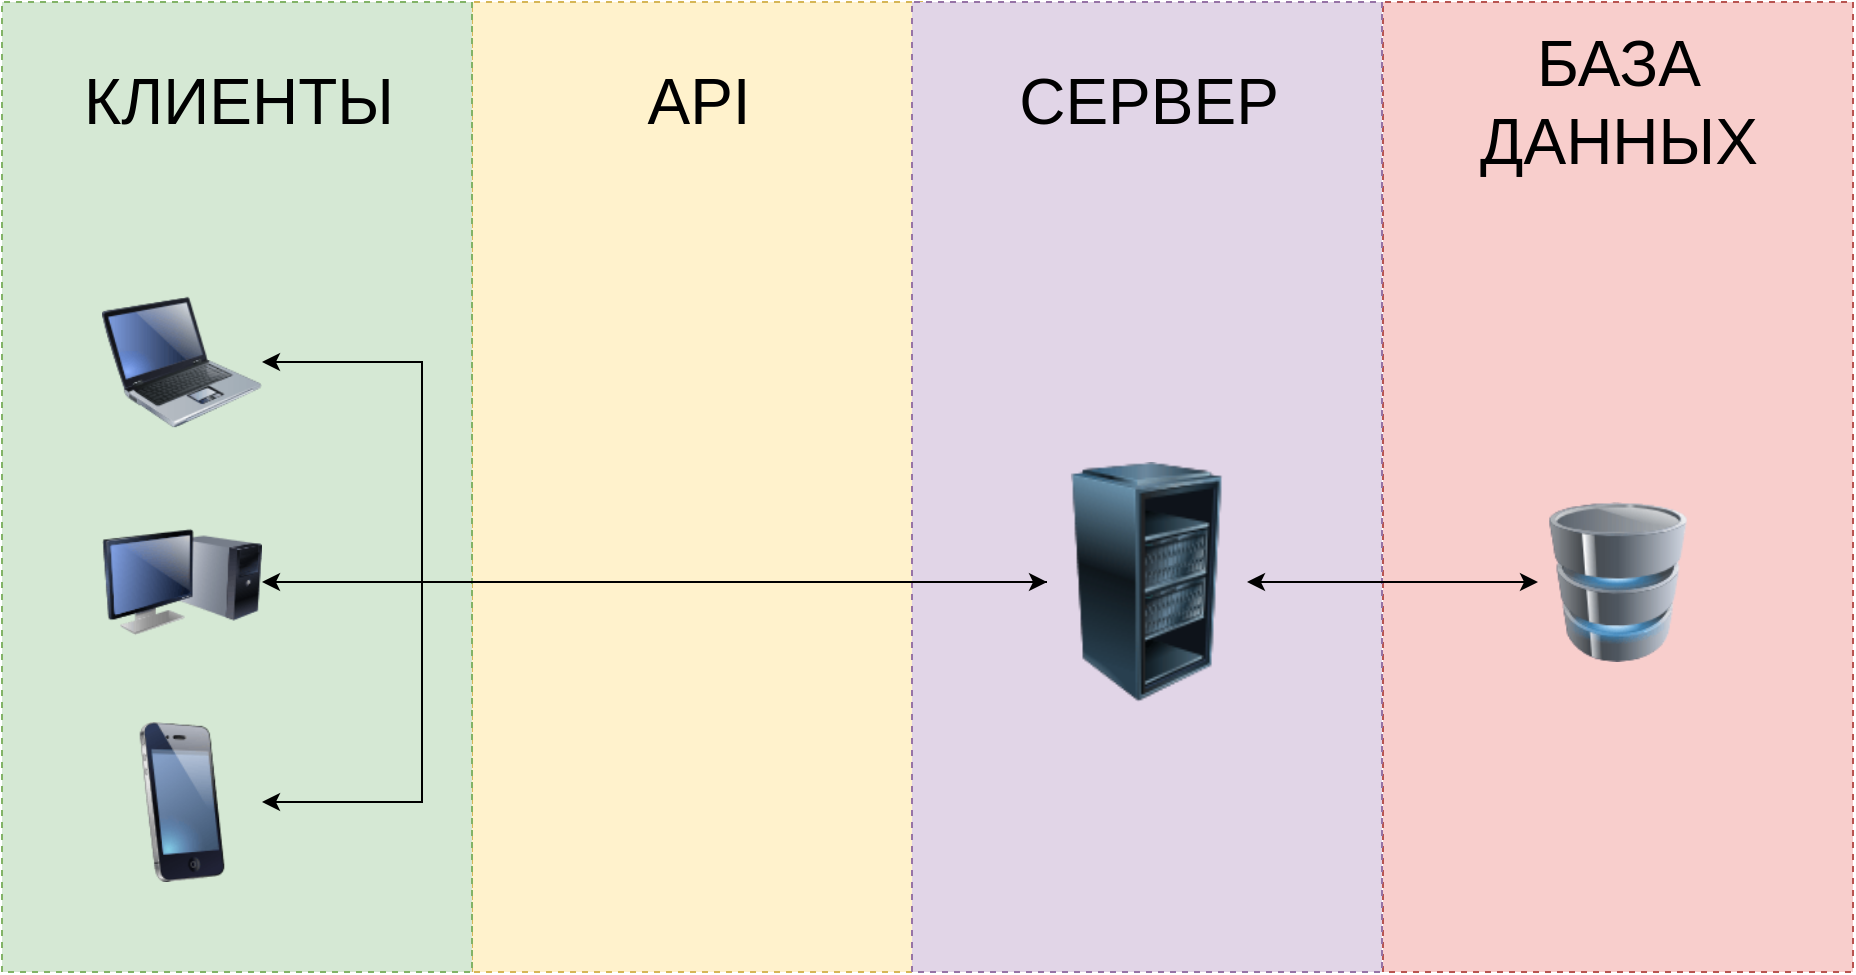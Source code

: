 <mxfile version="17.1.2" type="github" pages="5">
  <diagram id="rRBAAMQKNHw9aOZdCGOo" name="2.1">
    <mxGraphModel dx="946" dy="557" grid="1" gridSize="10" guides="1" tooltips="1" connect="1" arrows="1" fold="1" page="1" pageScale="1" pageWidth="827" pageHeight="1169" math="0" shadow="0">
      <root>
        <mxCell id="0" />
        <mxCell id="1" parent="0" />
        <mxCell id="07cZEC9D31jYXvyWtX_6-1" value="" style="verticalLabelPosition=bottom;verticalAlign=top;html=1;shape=mxgraph.basic.rect;fillColor2=none;strokeWidth=1;size=20;indent=5;rotation=-90;dashed=1;fillColor=#fff2cc;strokeColor=#d6b656;" parent="1" vertex="1">
          <mxGeometry x="215" y="230" width="485" height="225" as="geometry" />
        </mxCell>
        <mxCell id="0MThmSpImU8zYmVHz2Wk-13" value="" style="verticalLabelPosition=bottom;verticalAlign=top;html=1;shape=mxgraph.basic.rect;fillColor2=none;strokeWidth=1;size=20;indent=5;rotation=-90;dashed=1;fillColor=#f8cecc;strokeColor=#b85450;" parent="1" vertex="1">
          <mxGeometry x="675.5" y="225" width="485" height="235" as="geometry" />
        </mxCell>
        <mxCell id="0MThmSpImU8zYmVHz2Wk-12" value="" style="verticalLabelPosition=bottom;verticalAlign=top;html=1;shape=mxgraph.basic.rect;fillColor2=none;strokeWidth=1;size=20;indent=5;rotation=-90;dashed=1;fillColor=#e1d5e7;strokeColor=#9673a6;" parent="1" vertex="1">
          <mxGeometry x="440" y="225" width="485" height="235" as="geometry" />
        </mxCell>
        <mxCell id="0MThmSpImU8zYmVHz2Wk-11" value="" style="verticalLabelPosition=bottom;verticalAlign=top;html=1;shape=mxgraph.basic.rect;fillColor2=none;strokeWidth=1;size=20;indent=5;rotation=-90;dashed=1;fillColor=#d5e8d4;strokeColor=#82b366;" parent="1" vertex="1">
          <mxGeometry x="-15" y="225" width="485" height="235" as="geometry" />
        </mxCell>
        <mxCell id="0MThmSpImU8zYmVHz2Wk-1" value="" style="image;html=1;image=img/lib/clip_art/computers/Database_128x128.png" parent="1" vertex="1">
          <mxGeometry x="878" y="350" width="80" height="80" as="geometry" />
        </mxCell>
        <mxCell id="0MThmSpImU8zYmVHz2Wk-7" style="edgeStyle=orthogonalEdgeStyle;rounded=0;orthogonalLoop=1;jettySize=auto;html=1;exitX=0;exitY=0.5;exitDx=0;exitDy=0;entryX=1;entryY=0.5;entryDx=0;entryDy=0;" parent="1" source="0MThmSpImU8zYmVHz2Wk-2" target="0MThmSpImU8zYmVHz2Wk-3" edge="1">
          <mxGeometry relative="1" as="geometry">
            <Array as="points">
              <mxPoint x="320" y="390" />
              <mxPoint x="320" y="280" />
            </Array>
          </mxGeometry>
        </mxCell>
        <mxCell id="0MThmSpImU8zYmVHz2Wk-8" style="edgeStyle=orthogonalEdgeStyle;rounded=0;orthogonalLoop=1;jettySize=auto;html=1;exitX=0;exitY=0.5;exitDx=0;exitDy=0;entryX=1;entryY=0.5;entryDx=0;entryDy=0;" parent="1" source="0MThmSpImU8zYmVHz2Wk-2" target="0MThmSpImU8zYmVHz2Wk-5" edge="1">
          <mxGeometry relative="1" as="geometry" />
        </mxCell>
        <mxCell id="0MThmSpImU8zYmVHz2Wk-9" style="edgeStyle=orthogonalEdgeStyle;rounded=0;orthogonalLoop=1;jettySize=auto;html=1;exitX=0;exitY=0.5;exitDx=0;exitDy=0;entryX=1;entryY=0.5;entryDx=0;entryDy=0;startArrow=classic;startFill=1;" parent="1" source="0MThmSpImU8zYmVHz2Wk-2" target="0MThmSpImU8zYmVHz2Wk-6" edge="1">
          <mxGeometry relative="1" as="geometry">
            <Array as="points">
              <mxPoint x="320" y="390" />
              <mxPoint x="320" y="500" />
            </Array>
          </mxGeometry>
        </mxCell>
        <mxCell id="0MThmSpImU8zYmVHz2Wk-10" style="edgeStyle=orthogonalEdgeStyle;rounded=0;orthogonalLoop=1;jettySize=auto;html=1;exitX=1;exitY=0.5;exitDx=0;exitDy=0;entryX=0;entryY=0.5;entryDx=0;entryDy=0;startArrow=classic;startFill=1;" parent="1" source="0MThmSpImU8zYmVHz2Wk-2" target="0MThmSpImU8zYmVHz2Wk-1" edge="1">
          <mxGeometry relative="1" as="geometry" />
        </mxCell>
        <mxCell id="0MThmSpImU8zYmVHz2Wk-2" value="" style="image;html=1;image=img/lib/clip_art/computers/Server_Rack_Partial_128x128.png" parent="1" vertex="1">
          <mxGeometry x="632.5" y="330" width="100" height="120" as="geometry" />
        </mxCell>
        <mxCell id="0MThmSpImU8zYmVHz2Wk-3" value="" style="image;html=1;image=img/lib/clip_art/computers/Laptop_128x128.png" parent="1" vertex="1">
          <mxGeometry x="160" y="240" width="80" height="80" as="geometry" />
        </mxCell>
        <mxCell id="0MThmSpImU8zYmVHz2Wk-5" value="" style="image;html=1;image=img/lib/clip_art/computers/Monitor_Tower_128x128.png" parent="1" vertex="1">
          <mxGeometry x="160" y="350" width="80" height="80" as="geometry" />
        </mxCell>
        <mxCell id="0MThmSpImU8zYmVHz2Wk-6" value="" style="image;html=1;image=img/lib/clip_art/telecommunication/iPhone_128x128.png" parent="1" vertex="1">
          <mxGeometry x="160" y="460" width="80" height="80" as="geometry" />
        </mxCell>
        <mxCell id="0MThmSpImU8zYmVHz2Wk-14" value="КЛИЕНТЫ" style="text;html=1;align=center;verticalAlign=middle;resizable=0;points=[];autosize=1;strokeColor=none;fillColor=none;fontSize=32;" parent="1" vertex="1">
          <mxGeometry x="142.5" y="130" width="170" height="40" as="geometry" />
        </mxCell>
        <mxCell id="0MThmSpImU8zYmVHz2Wk-15" value="СЕРВЕР" style="text;html=1;align=center;verticalAlign=middle;resizable=0;points=[];autosize=1;strokeColor=none;fillColor=none;fontSize=32;" parent="1" vertex="1">
          <mxGeometry x="607.5" y="130" width="150" height="40" as="geometry" />
        </mxCell>
        <mxCell id="0MThmSpImU8zYmVHz2Wk-16" value="БАЗА &lt;br&gt;ДАННЫХ" style="text;html=1;align=center;verticalAlign=middle;resizable=0;points=[];autosize=1;strokeColor=none;fillColor=none;fontSize=32;" parent="1" vertex="1">
          <mxGeometry x="838" y="110" width="160" height="80" as="geometry" />
        </mxCell>
        <mxCell id="CCs0apERn6RNRqBHWkci-1" value="API" style="text;html=1;align=center;verticalAlign=middle;resizable=0;points=[];autosize=1;strokeColor=none;fillColor=none;fontSize=32;" parent="1" vertex="1">
          <mxGeometry x="422.5" y="130" width="70" height="40" as="geometry" />
        </mxCell>
      </root>
    </mxGraphModel>
  </diagram>
  <diagram id="cEtpJcNim1aq1vf9fKEU" name="2.2">
    <mxGraphModel dx="946" dy="557" grid="1" gridSize="10" guides="1" tooltips="1" connect="1" arrows="1" fold="1" page="1" pageScale="1" pageWidth="827" pageHeight="1169" math="0" shadow="0">
      <root>
        <mxCell id="6jezploPaR5U7UMBFnvc-0" />
        <mxCell id="6jezploPaR5U7UMBFnvc-1" parent="6jezploPaR5U7UMBFnvc-0" />
        <mxCell id="6jezploPaR5U7UMBFnvc-3" value="&lt;span style=&quot;color: rgb(0, 0, 0); font-style: normal; font-weight: normal; letter-spacing: normal; text-indent: 0px; text-transform: none; word-spacing: 0px; text-decoration: none; font-size: 14pt; line-height: 28px; font-family: &amp;quot;times new roman&amp;quot;, serif;&quot;&gt;подсистема ввода данных об учреждении&lt;/span&gt;&lt;span style=&quot;color: rgb(0, 0, 0); font-size: medium; font-style: normal; font-weight: normal; letter-spacing: normal; text-indent: 0px; text-transform: none; word-spacing: 0px; text-decoration: none; display: inline; float: none;&quot;&gt;&lt;/span&gt;" style="verticalLabelPosition=bottom;verticalAlign=top;html=1;shape=mxgraph.basic.rect;fillColor2=none;strokeWidth=1;size=20;indent=5;rotation=-90;dashed=1;fillColor=#e1d5e7;strokeColor=#9673a6;" parent="6jezploPaR5U7UMBFnvc-1" vertex="1">
          <mxGeometry x="340.5" y="105" width="485" height="475" as="geometry" />
        </mxCell>
        <mxCell id="6jezploPaR5U7UMBFnvc-4" value="" style="verticalLabelPosition=bottom;verticalAlign=top;html=1;shape=mxgraph.basic.rect;fillColor2=none;strokeWidth=1;size=20;indent=5;rotation=-90;dashed=1;fillColor=#fff2cc;strokeColor=#d6b656;" parent="6jezploPaR5U7UMBFnvc-1" vertex="1">
          <mxGeometry x="-15" y="225" width="485" height="235" as="geometry" />
        </mxCell>
        <mxCell id="6jezploPaR5U7UMBFnvc-14" value="API" style="text;html=1;align=center;verticalAlign=middle;resizable=0;points=[];autosize=1;strokeColor=none;fillColor=none;fontSize=32;" parent="6jezploPaR5U7UMBFnvc-1" vertex="1">
          <mxGeometry x="192.5" y="130" width="70" height="40" as="geometry" />
        </mxCell>
        <mxCell id="6jezploPaR5U7UMBFnvc-15" value="СЕРВЕР" style="text;html=1;align=center;verticalAlign=middle;resizable=0;points=[];autosize=1;strokeColor=none;fillColor=none;fontSize=32;" parent="6jezploPaR5U7UMBFnvc-1" vertex="1">
          <mxGeometry x="508" y="130" width="150" height="40" as="geometry" />
        </mxCell>
        <mxCell id="pAwEDMeyF3UbKk22oQfr-15" style="edgeStyle=orthogonalEdgeStyle;rounded=0;orthogonalLoop=1;jettySize=auto;html=1;exitX=0;exitY=0.5;exitDx=0;exitDy=0;fontSize=16;startArrow=classic;startFill=1;endArrow=none;endFill=0;" parent="6jezploPaR5U7UMBFnvc-1" source="6jezploPaR5U7UMBFnvc-18" edge="1">
          <mxGeometry relative="1" as="geometry">
            <mxPoint x="80" y="515" as="targetPoint" />
          </mxGeometry>
        </mxCell>
        <mxCell id="6jezploPaR5U7UMBFnvc-18" value="Подсистема регистрации, авторизации и аутентификации" style="rounded=0;whiteSpace=wrap;html=1;fontSize=16;strokeWidth=4;fillColor=#F1E5F7;strokeColor=#B5739D;" parent="6jezploPaR5U7UMBFnvc-1" vertex="1">
          <mxGeometry x="370" y="470" width="180" height="90" as="geometry" />
        </mxCell>
        <mxCell id="6jezploPaR5U7UMBFnvc-19" value="" style="verticalLabelPosition=bottom;verticalAlign=top;html=1;shape=mxgraph.basic.rect;fillColor2=none;strokeWidth=1;size=20;indent=5;rotation=-90;dashed=1;fillColor=#f8cecc;strokeColor=#b85450;" parent="6jezploPaR5U7UMBFnvc-1" vertex="1">
          <mxGeometry x="690" y="225" width="485" height="235" as="geometry" />
        </mxCell>
        <mxCell id="6jezploPaR5U7UMBFnvc-20" value="" style="image;html=1;image=img/lib/clip_art/computers/Database_128x128.png" parent="6jezploPaR5U7UMBFnvc-1" vertex="1">
          <mxGeometry x="892.5" y="318" width="80" height="80" as="geometry" />
        </mxCell>
        <mxCell id="6jezploPaR5U7UMBFnvc-21" value="БАЗА &lt;br&gt;ДАННЫХ" style="text;html=1;align=center;verticalAlign=middle;resizable=0;points=[];autosize=1;strokeColor=none;fillColor=none;fontSize=32;" parent="6jezploPaR5U7UMBFnvc-1" vertex="1">
          <mxGeometry x="852.5" y="110" width="160" height="80" as="geometry" />
        </mxCell>
        <mxCell id="pAwEDMeyF3UbKk22oQfr-6" style="edgeStyle=orthogonalEdgeStyle;rounded=0;orthogonalLoop=1;jettySize=auto;html=1;exitX=0.5;exitY=1;exitDx=0;exitDy=0;entryX=0.5;entryY=0;entryDx=0;entryDy=0;fontSize=16;startArrow=none;startFill=0;" parent="6jezploPaR5U7UMBFnvc-1" source="pAwEDMeyF3UbKk22oQfr-0" target="pAwEDMeyF3UbKk22oQfr-1" edge="1">
          <mxGeometry relative="1" as="geometry" />
        </mxCell>
        <mxCell id="pAwEDMeyF3UbKk22oQfr-17" style="edgeStyle=orthogonalEdgeStyle;rounded=0;orthogonalLoop=1;jettySize=auto;html=1;exitX=0;exitY=0.5;exitDx=0;exitDy=0;fontSize=16;startArrow=classic;startFill=1;endArrow=none;endFill=0;" parent="6jezploPaR5U7UMBFnvc-1" source="pAwEDMeyF3UbKk22oQfr-0" edge="1">
          <mxGeometry relative="1" as="geometry">
            <mxPoint x="80" y="245" as="targetPoint" />
          </mxGeometry>
        </mxCell>
        <mxCell id="L5G3qIp-JjfSEuCg0vUt-2" style="edgeStyle=orthogonalEdgeStyle;rounded=0;orthogonalLoop=1;jettySize=auto;html=1;exitX=1;exitY=0.5;exitDx=0;exitDy=0;entryX=0;entryY=0.5;entryDx=0;entryDy=0;startArrow=classic;startFill=1;" edge="1" parent="6jezploPaR5U7UMBFnvc-1" source="pAwEDMeyF3UbKk22oQfr-0" target="pAwEDMeyF3UbKk22oQfr-2">
          <mxGeometry relative="1" as="geometry" />
        </mxCell>
        <mxCell id="pAwEDMeyF3UbKk22oQfr-0" value="Подсистема формирования паспорта ПЭС" style="rounded=0;whiteSpace=wrap;html=1;fontSize=16;strokeWidth=4;fillColor=#F1E5F7;strokeColor=#B5739D;" parent="6jezploPaR5U7UMBFnvc-1" vertex="1">
          <mxGeometry x="370" y="200" width="180" height="90" as="geometry" />
        </mxCell>
        <mxCell id="pAwEDMeyF3UbKk22oQfr-9" style="edgeStyle=orthogonalEdgeStyle;rounded=0;orthogonalLoop=1;jettySize=auto;html=1;exitX=0.5;exitY=1;exitDx=0;exitDy=0;entryX=0.5;entryY=0;entryDx=0;entryDy=0;fontSize=16;startArrow=none;startFill=0;" parent="6jezploPaR5U7UMBFnvc-1" source="pAwEDMeyF3UbKk22oQfr-1" target="6jezploPaR5U7UMBFnvc-18" edge="1">
          <mxGeometry relative="1" as="geometry" />
        </mxCell>
        <mxCell id="pAwEDMeyF3UbKk22oQfr-12" style="edgeStyle=orthogonalEdgeStyle;rounded=0;orthogonalLoop=1;jettySize=auto;html=1;exitX=1;exitY=0.25;exitDx=0;exitDy=0;entryX=0;entryY=0.5;entryDx=0;entryDy=0;fontSize=16;startArrow=classic;startFill=1;" parent="6jezploPaR5U7UMBFnvc-1" source="pAwEDMeyF3UbKk22oQfr-1" target="6jezploPaR5U7UMBFnvc-20" edge="1">
          <mxGeometry relative="1" as="geometry" />
        </mxCell>
        <mxCell id="pAwEDMeyF3UbKk22oQfr-16" style="edgeStyle=orthogonalEdgeStyle;rounded=0;orthogonalLoop=1;jettySize=auto;html=1;exitX=0;exitY=0.5;exitDx=0;exitDy=0;fontSize=16;startArrow=classic;startFill=1;endArrow=none;endFill=0;" parent="6jezploPaR5U7UMBFnvc-1" source="pAwEDMeyF3UbKk22oQfr-1" edge="1">
          <mxGeometry relative="1" as="geometry">
            <mxPoint x="80" y="380" as="targetPoint" />
          </mxGeometry>
        </mxCell>
        <mxCell id="L5G3qIp-JjfSEuCg0vUt-1" style="edgeStyle=orthogonalEdgeStyle;rounded=0;orthogonalLoop=1;jettySize=auto;html=1;exitX=1;exitY=0.75;exitDx=0;exitDy=0;entryX=0.5;entryY=0;entryDx=0;entryDy=0;startArrow=classic;startFill=1;" edge="1" parent="6jezploPaR5U7UMBFnvc-1" source="pAwEDMeyF3UbKk22oQfr-1" target="L5G3qIp-JjfSEuCg0vUt-0">
          <mxGeometry relative="1" as="geometry" />
        </mxCell>
        <mxCell id="pAwEDMeyF3UbKk22oQfr-1" value="Подсистема ввода данных об учреждении" style="rounded=0;whiteSpace=wrap;html=1;fontSize=16;strokeWidth=4;fillColor=#F1E5F7;strokeColor=#B5739D;" parent="6jezploPaR5U7UMBFnvc-1" vertex="1">
          <mxGeometry x="370" y="335" width="180" height="90" as="geometry" />
        </mxCell>
        <mxCell id="pAwEDMeyF3UbKk22oQfr-2" value="Подсистема подбора энергосберегающих мероприятий" style="rounded=0;whiteSpace=wrap;html=1;fontSize=16;strokeWidth=4;fillColor=#F1E5F7;strokeColor=#B5739D;" parent="6jezploPaR5U7UMBFnvc-1" vertex="1">
          <mxGeometry x="610" y="200" width="180" height="90" as="geometry" />
        </mxCell>
        <mxCell id="L5G3qIp-JjfSEuCg0vUt-0" value="Подсистема интеллектуальной валидации ввода данных пользователя" style="rounded=0;whiteSpace=wrap;html=1;fontSize=16;strokeWidth=4;fillColor=#F1E5F7;strokeColor=#B5739D;" vertex="1" parent="6jezploPaR5U7UMBFnvc-1">
          <mxGeometry x="610" y="470" width="180" height="90" as="geometry" />
        </mxCell>
      </root>
    </mxGraphModel>
  </diagram>
  <diagram id="T4hb9eTHFMHJ66Ka-Dtj" name="2.3">
    <mxGraphModel dx="1773" dy="557" grid="1" gridSize="10" guides="1" tooltips="1" connect="1" arrows="1" fold="1" page="1" pageScale="1" pageWidth="827" pageHeight="1169" math="0" shadow="0">
      <root>
        <mxCell id="vDpiEcn6uXyjwfCjXjLu-0" />
        <mxCell id="vDpiEcn6uXyjwfCjXjLu-1" parent="vDpiEcn6uXyjwfCjXjLu-0" />
        <mxCell id="vRkok06GMjKrH3r6sdrk-0" value="" style="verticalLabelPosition=bottom;verticalAlign=top;html=1;shape=mxgraph.basic.rect;fillColor2=none;strokeWidth=1;size=20;indent=5;rotation=-90;dashed=1;fillColor=#fff2cc;strokeColor=#d6b656;" vertex="1" parent="vDpiEcn6uXyjwfCjXjLu-1">
          <mxGeometry x="215" y="230" width="485" height="225" as="geometry" />
        </mxCell>
        <mxCell id="vRkok06GMjKrH3r6sdrk-1" value="" style="verticalLabelPosition=bottom;verticalAlign=top;html=1;shape=mxgraph.basic.rect;fillColor2=none;strokeWidth=1;size=20;indent=5;rotation=-90;dashed=1;fillColor=#d5e8d4;strokeColor=#82b366;" vertex="1" parent="vDpiEcn6uXyjwfCjXjLu-1">
          <mxGeometry x="-151.25" y="88.75" width="485" height="507.5" as="geometry" />
        </mxCell>
        <mxCell id="vRkok06GMjKrH3r6sdrk-2" value="КЛИЕНТСКАЯ &lt;br&gt;ЧАСТЬ" style="text;html=1;align=center;verticalAlign=middle;resizable=0;points=[];autosize=1;strokeColor=none;fillColor=none;fontSize=32;" vertex="1" parent="vDpiEcn6uXyjwfCjXjLu-1">
          <mxGeometry x="-10" y="110" width="240" height="80" as="geometry" />
        </mxCell>
        <mxCell id="vRkok06GMjKrH3r6sdrk-3" value="API" style="text;html=1;align=center;verticalAlign=middle;resizable=0;points=[];autosize=1;strokeColor=none;fillColor=none;fontSize=32;" vertex="1" parent="vDpiEcn6uXyjwfCjXjLu-1">
          <mxGeometry x="422.5" y="130" width="70" height="40" as="geometry" />
        </mxCell>
        <mxCell id="UxlzFSRNFClFM0cdWgSV-4" style="edgeStyle=orthogonalEdgeStyle;rounded=0;orthogonalLoop=1;jettySize=auto;html=1;exitX=0;exitY=0.5;exitDx=0;exitDy=0;entryX=0.995;entryY=0.493;entryDx=0;entryDy=0;entryPerimeter=0;fontSize=16;startArrow=classic;startFill=1;endArrow=none;endFill=0;" edge="1" parent="vDpiEcn6uXyjwfCjXjLu-1" source="B07T3uGakTIzJWUYaqw0-0" target="B07T3uGakTIzJWUYaqw0-2">
          <mxGeometry relative="1" as="geometry">
            <Array as="points">
              <mxPoint x="-181" y="329" />
            </Array>
          </mxGeometry>
        </mxCell>
        <mxCell id="UxlzFSRNFClFM0cdWgSV-5" style="edgeStyle=orthogonalEdgeStyle;rounded=0;orthogonalLoop=1;jettySize=auto;html=1;exitX=1;exitY=0.5;exitDx=0;exitDy=0;entryX=0;entryY=0.5;entryDx=0;entryDy=0;fontSize=16;startArrow=classic;startFill=1;endArrow=classic;endFill=1;" edge="1" parent="vDpiEcn6uXyjwfCjXjLu-1" source="B07T3uGakTIzJWUYaqw0-0" target="UxlzFSRNFClFM0cdWgSV-2">
          <mxGeometry relative="1" as="geometry" />
        </mxCell>
        <mxCell id="UxlzFSRNFClFM0cdWgSV-6" style="edgeStyle=orthogonalEdgeStyle;rounded=0;orthogonalLoop=1;jettySize=auto;html=1;exitX=1;exitY=0.5;exitDx=0;exitDy=0;entryX=0;entryY=0.5;entryDx=0;entryDy=0;fontSize=16;startArrow=classic;startFill=1;endArrow=classic;endFill=1;" edge="1" parent="vDpiEcn6uXyjwfCjXjLu-1" source="B07T3uGakTIzJWUYaqw0-0" target="UxlzFSRNFClFM0cdWgSV-0">
          <mxGeometry relative="1" as="geometry" />
        </mxCell>
        <mxCell id="B07T3uGakTIzJWUYaqw0-0" value="Подсистема &lt;br&gt;роутинга" style="rounded=0;whiteSpace=wrap;html=1;fontSize=16;strokeWidth=4;fillColor=#E1F5E0;strokeColor=#82b366;" vertex="1" parent="vDpiEcn6uXyjwfCjXjLu-1">
          <mxGeometry x="-140" y="284" width="130" height="90" as="geometry" />
        </mxCell>
        <mxCell id="B07T3uGakTIzJWUYaqw0-2" value="" style="verticalLabelPosition=bottom;shadow=0;dashed=0;align=center;html=1;verticalAlign=top;strokeWidth=1;shape=mxgraph.mockup.containers.userMale;strokeColor=#666666;strokeColor2=#008cff;fontSize=16;" vertex="1" parent="vDpiEcn6uXyjwfCjXjLu-1">
          <mxGeometry x="-390" y="224" width="210" height="210" as="geometry" />
        </mxCell>
        <mxCell id="B07T3uGakTIzJWUYaqw0-3" value="Пользователь" style="text;html=1;align=center;verticalAlign=middle;resizable=0;points=[];autosize=1;strokeColor=none;fillColor=none;fontSize=32;" vertex="1" parent="vDpiEcn6uXyjwfCjXjLu-1">
          <mxGeometry x="-400" y="459" width="230" height="40" as="geometry" />
        </mxCell>
        <mxCell id="UxlzFSRNFClFM0cdWgSV-7" style="edgeStyle=orthogonalEdgeStyle;rounded=0;orthogonalLoop=1;jettySize=auto;html=1;exitX=0.5;exitY=1;exitDx=0;exitDy=0;entryX=0.5;entryY=0;entryDx=0;entryDy=0;fontSize=16;startArrow=diamondThin;startFill=0;endArrow=none;endFill=0;strokeWidth=1;targetPerimeterSpacing=6;sourcePerimeterSpacing=7;endSize=20;startSize=16;" edge="1" parent="vDpiEcn6uXyjwfCjXjLu-1" source="UxlzFSRNFClFM0cdWgSV-0" target="UxlzFSRNFClFM0cdWgSV-1">
          <mxGeometry relative="1" as="geometry" />
        </mxCell>
        <mxCell id="UxlzFSRNFClFM0cdWgSV-9" style="edgeStyle=orthogonalEdgeStyle;rounded=0;orthogonalLoop=1;jettySize=auto;html=1;exitX=1;exitY=0.5;exitDx=0;exitDy=0;entryX=0;entryY=0.5;entryDx=0;entryDy=0;fontSize=16;startArrow=classic;startFill=1;endArrow=classic;endFill=1;startSize=6;endSize=6;sourcePerimeterSpacing=6;targetPerimeterSpacing=6;strokeWidth=1;" edge="1" parent="vDpiEcn6uXyjwfCjXjLu-1" source="UxlzFSRNFClFM0cdWgSV-0" target="UxlzFSRNFClFM0cdWgSV-3">
          <mxGeometry relative="1" as="geometry" />
        </mxCell>
        <mxCell id="UxlzFSRNFClFM0cdWgSV-0" value="Контейнеры" style="rounded=0;whiteSpace=wrap;html=1;fontSize=16;strokeWidth=4;fillColor=#E1F5E0;strokeColor=#82b366;" vertex="1" parent="vDpiEcn6uXyjwfCjXjLu-1">
          <mxGeometry x="30" y="339" width="130" height="90" as="geometry" />
        </mxCell>
        <mxCell id="UxlzFSRNFClFM0cdWgSV-1" value="Компоненты" style="rounded=0;whiteSpace=wrap;html=1;fontSize=16;strokeWidth=4;fillColor=#E1F5E0;strokeColor=#82b366;" vertex="1" parent="vDpiEcn6uXyjwfCjXjLu-1">
          <mxGeometry x="30" y="469" width="130" height="90" as="geometry" />
        </mxCell>
        <mxCell id="UxlzFSRNFClFM0cdWgSV-8" style="edgeStyle=orthogonalEdgeStyle;rounded=0;orthogonalLoop=1;jettySize=auto;html=1;exitX=1;exitY=0.5;exitDx=0;exitDy=0;entryX=0;entryY=0.5;entryDx=0;entryDy=0;fontSize=16;startArrow=classic;startFill=1;endArrow=classic;endFill=1;startSize=6;endSize=6;sourcePerimeterSpacing=6;targetPerimeterSpacing=6;strokeWidth=1;" edge="1" parent="vDpiEcn6uXyjwfCjXjLu-1" source="UxlzFSRNFClFM0cdWgSV-2" target="UxlzFSRNFClFM0cdWgSV-3">
          <mxGeometry relative="1" as="geometry" />
        </mxCell>
        <mxCell id="UxlzFSRNFClFM0cdWgSV-2" value="Подсистема предпоказа паспорта ПЭС" style="rounded=0;whiteSpace=wrap;html=1;fontSize=16;strokeWidth=4;fillColor=#E1F5E0;strokeColor=#82b366;" vertex="1" parent="vDpiEcn6uXyjwfCjXjLu-1">
          <mxGeometry x="30" y="219" width="130" height="90" as="geometry" />
        </mxCell>
        <mxCell id="UxlzFSRNFClFM0cdWgSV-10" style="edgeStyle=orthogonalEdgeStyle;rounded=0;orthogonalLoop=1;jettySize=auto;html=1;exitX=1;exitY=0.5;exitDx=0;exitDy=0;fontSize=16;startArrow=classic;startFill=1;endArrow=none;endFill=0;startSize=6;endSize=6;sourcePerimeterSpacing=6;targetPerimeterSpacing=6;strokeWidth=1;" edge="1" parent="vDpiEcn6uXyjwfCjXjLu-1" source="UxlzFSRNFClFM0cdWgSV-3">
          <mxGeometry relative="1" as="geometry">
            <mxPoint x="600" y="400" as="targetPoint" />
            <Array as="points">
              <mxPoint x="380" y="329" />
              <mxPoint x="380" y="400" />
            </Array>
          </mxGeometry>
        </mxCell>
        <mxCell id="UxlzFSRNFClFM0cdWgSV-11" style="edgeStyle=orthogonalEdgeStyle;rounded=0;orthogonalLoop=1;jettySize=auto;html=1;exitX=1;exitY=0.5;exitDx=0;exitDy=0;fontSize=16;startArrow=classic;startFill=1;endArrow=none;endFill=0;startSize=6;endSize=6;sourcePerimeterSpacing=6;targetPerimeterSpacing=6;strokeWidth=1;" edge="1" parent="vDpiEcn6uXyjwfCjXjLu-1" source="UxlzFSRNFClFM0cdWgSV-3">
          <mxGeometry relative="1" as="geometry">
            <mxPoint x="600" y="360" as="targetPoint" />
            <Array as="points">
              <mxPoint x="380" y="329" />
              <mxPoint x="380" y="360" />
            </Array>
          </mxGeometry>
        </mxCell>
        <mxCell id="UxlzFSRNFClFM0cdWgSV-12" style="edgeStyle=orthogonalEdgeStyle;rounded=0;orthogonalLoop=1;jettySize=auto;html=1;exitX=1;exitY=0.5;exitDx=0;exitDy=0;fontSize=16;startArrow=classic;startFill=1;endArrow=none;endFill=0;startSize=6;endSize=6;sourcePerimeterSpacing=6;targetPerimeterSpacing=6;strokeWidth=1;" edge="1" parent="vDpiEcn6uXyjwfCjXjLu-1" source="UxlzFSRNFClFM0cdWgSV-3">
          <mxGeometry relative="1" as="geometry">
            <mxPoint x="600" y="290" as="targetPoint" />
            <Array as="points">
              <mxPoint x="380" y="329" />
              <mxPoint x="380" y="290" />
            </Array>
          </mxGeometry>
        </mxCell>
        <mxCell id="UxlzFSRNFClFM0cdWgSV-13" style="edgeStyle=orthogonalEdgeStyle;rounded=0;orthogonalLoop=1;jettySize=auto;html=1;exitX=1;exitY=0.5;exitDx=0;exitDy=0;fontSize=16;startArrow=classic;startFill=1;endArrow=none;endFill=0;startSize=6;endSize=6;sourcePerimeterSpacing=6;targetPerimeterSpacing=6;strokeWidth=1;" edge="1" parent="vDpiEcn6uXyjwfCjXjLu-1" source="UxlzFSRNFClFM0cdWgSV-3">
          <mxGeometry relative="1" as="geometry">
            <mxPoint x="600" y="240" as="targetPoint" />
            <Array as="points">
              <mxPoint x="380" y="329" />
              <mxPoint x="380" y="240" />
            </Array>
          </mxGeometry>
        </mxCell>
        <mxCell id="UxlzFSRNFClFM0cdWgSV-3" value="Подсистема взаимодействия с API" style="rounded=0;whiteSpace=wrap;html=1;fontSize=16;strokeWidth=4;fillColor=#E1F5E0;strokeColor=#82b366;" vertex="1" parent="vDpiEcn6uXyjwfCjXjLu-1">
          <mxGeometry x="203.75" y="284" width="130" height="90" as="geometry" />
        </mxCell>
      </root>
    </mxGraphModel>
  </diagram>
  <diagram id="7ArMAXvEi4PndeQCqGmK" name="2.4">
    <mxGraphModel dx="946" dy="557" grid="1" gridSize="10" guides="1" tooltips="1" connect="1" arrows="1" fold="1" page="1" pageScale="1" pageWidth="827" pageHeight="1169" math="0" shadow="0">
      <root>
        <mxCell id="lFl3z09SAMOXgDoTMGG_-0" />
        <mxCell id="lFl3z09SAMOXgDoTMGG_-1" parent="lFl3z09SAMOXgDoTMGG_-0" />
        <mxCell id="lFl3z09SAMOXgDoTMGG_-2" value="User" style="swimlane;fontStyle=0;childLayout=stackLayout;horizontal=1;startSize=26;fillColor=#d5e8d4;horizontalStack=0;resizeParent=1;resizeParentMax=0;resizeLast=0;collapsible=1;marginBottom=0;strokeColor=#82b366;" parent="lFl3z09SAMOXgDoTMGG_-1" vertex="1">
          <mxGeometry x="340" y="90" width="140" height="104" as="geometry" />
        </mxCell>
        <mxCell id="lFl3z09SAMOXgDoTMGG_-3" value="user_name: str" style="text;strokeColor=#82b366;fillColor=#d5e8d4;align=left;verticalAlign=top;spacingLeft=4;spacingRight=4;overflow=hidden;rotatable=0;points=[[0,0.5],[1,0.5]];portConstraint=eastwest;" parent="lFl3z09SAMOXgDoTMGG_-2" vertex="1">
          <mxGeometry y="26" width="140" height="26" as="geometry" />
        </mxCell>
        <mxCell id="lFl3z09SAMOXgDoTMGG_-4" value="hash_password: str" style="text;strokeColor=#82b366;fillColor=#d5e8d4;align=left;verticalAlign=top;spacingLeft=4;spacingRight=4;overflow=hidden;rotatable=0;points=[[0,0.5],[1,0.5]];portConstraint=eastwest;" parent="lFl3z09SAMOXgDoTMGG_-2" vertex="1">
          <mxGeometry y="52" width="140" height="26" as="geometry" />
        </mxCell>
        <mxCell id="lFl3z09SAMOXgDoTMGG_-5" value="is_staff: bool" style="text;strokeColor=#82b366;fillColor=#d5e8d4;align=left;verticalAlign=top;spacingLeft=4;spacingRight=4;overflow=hidden;rotatable=0;points=[[0,0.5],[1,0.5]];portConstraint=eastwest;" parent="lFl3z09SAMOXgDoTMGG_-2" vertex="1">
          <mxGeometry y="78" width="140" height="26" as="geometry" />
        </mxCell>
        <mxCell id="lFl3z09SAMOXgDoTMGG_-28" style="edgeStyle=orthogonalEdgeStyle;rounded=0;orthogonalLoop=1;jettySize=auto;html=1;exitX=0.5;exitY=0;exitDx=0;exitDy=0;entryX=0.5;entryY=1;entryDx=0;entryDy=0;endArrow=diamondThin;endFill=1;endSize=16;" parent="lFl3z09SAMOXgDoTMGG_-1" source="lFl3z09SAMOXgDoTMGG_-7" target="lFl3z09SAMOXgDoTMGG_-2" edge="1">
          <mxGeometry relative="1" as="geometry" />
        </mxCell>
        <mxCell id="lFl3z09SAMOXgDoTMGG_-7" value="Employer" style="swimlane;fontStyle=0;childLayout=stackLayout;horizontal=1;startSize=26;fillColor=#fff2cc;horizontalStack=0;resizeParent=1;resizeParentMax=0;resizeLast=0;collapsible=1;marginBottom=0;strokeColor=#d6b656;" parent="lFl3z09SAMOXgDoTMGG_-1" vertex="1">
          <mxGeometry x="315" y="243" width="190" height="104" as="geometry" />
        </mxCell>
        <mxCell id="lFl3z09SAMOXgDoTMGG_-8" value="first_login: bool" style="text;strokeColor=#d6b656;fillColor=#fff2cc;align=left;verticalAlign=top;spacingLeft=4;spacingRight=4;overflow=hidden;rotatable=0;points=[[0,0.5],[1,0.5]];portConstraint=eastwest;" parent="lFl3z09SAMOXgDoTMGG_-7" vertex="1">
          <mxGeometry y="26" width="190" height="26" as="geometry" />
        </mxCell>
        <mxCell id="lFl3z09SAMOXgDoTMGG_-9" value="last_chage_password: date" style="text;strokeColor=#d6b656;fillColor=#fff2cc;align=left;verticalAlign=top;spacingLeft=4;spacingRight=4;overflow=hidden;rotatable=0;points=[[0,0.5],[1,0.5]];portConstraint=eastwest;" parent="lFl3z09SAMOXgDoTMGG_-7" vertex="1">
          <mxGeometry y="52" width="190" height="26" as="geometry" />
        </mxCell>
        <mxCell id="lFl3z09SAMOXgDoTMGG_-10" value="FK(User)" style="text;strokeColor=#d6b656;fillColor=#fff2cc;align=left;verticalAlign=top;spacingLeft=4;spacingRight=4;overflow=hidden;rotatable=0;points=[[0,0.5],[1,0.5]];portConstraint=eastwest;" parent="lFl3z09SAMOXgDoTMGG_-7" vertex="1">
          <mxGeometry y="78" width="190" height="26" as="geometry" />
        </mxCell>
        <mxCell id="lFl3z09SAMOXgDoTMGG_-27" style="edgeStyle=orthogonalEdgeStyle;rounded=0;orthogonalLoop=1;jettySize=auto;html=1;exitX=0.5;exitY=0;exitDx=0;exitDy=0;entryX=0.5;entryY=1;entryDx=0;entryDy=0;endArrow=diamondThin;endFill=1;endSize=16;" parent="lFl3z09SAMOXgDoTMGG_-1" source="lFl3z09SAMOXgDoTMGG_-11" target="lFl3z09SAMOXgDoTMGG_-7" edge="1">
          <mxGeometry relative="1" as="geometry" />
        </mxCell>
        <mxCell id="lFl3z09SAMOXgDoTMGG_-11" value="Role" style="swimlane;fontStyle=0;childLayout=stackLayout;horizontal=1;startSize=26;fillColor=#e1d5e7;horizontalStack=0;resizeParent=1;resizeParentMax=0;resizeLast=0;collapsible=1;marginBottom=0;strokeColor=#9673a6;" parent="lFl3z09SAMOXgDoTMGG_-1" vertex="1">
          <mxGeometry x="340" y="390" width="140" height="52" as="geometry" />
        </mxCell>
        <mxCell id="lFl3z09SAMOXgDoTMGG_-13" value="FK(Emploer)" style="text;strokeColor=#9673a6;fillColor=#e1d5e7;align=left;verticalAlign=top;spacingLeft=4;spacingRight=4;overflow=hidden;rotatable=0;points=[[0,0.5],[1,0.5]];portConstraint=eastwest;" parent="lFl3z09SAMOXgDoTMGG_-11" vertex="1">
          <mxGeometry y="26" width="140" height="26" as="geometry" />
        </mxCell>
        <mxCell id="lFl3z09SAMOXgDoTMGG_-26" style="edgeStyle=orthogonalEdgeStyle;rounded=0;orthogonalLoop=1;jettySize=auto;html=1;exitX=0.75;exitY=0;exitDx=0;exitDy=0;entryX=0.493;entryY=1.038;entryDx=0;entryDy=0;entryPerimeter=0;endArrow=block;endFill=0;endSize=16;" parent="lFl3z09SAMOXgDoTMGG_-1" source="lFl3z09SAMOXgDoTMGG_-15" target="lFl3z09SAMOXgDoTMGG_-13" edge="1">
          <mxGeometry relative="1" as="geometry" />
        </mxCell>
        <mxCell id="lFl3z09SAMOXgDoTMGG_-29" style="edgeStyle=orthogonalEdgeStyle;rounded=0;orthogonalLoop=1;jettySize=auto;html=1;exitX=0.25;exitY=0;exitDx=0;exitDy=0;entryX=0.5;entryY=1;entryDx=0;entryDy=0;endArrow=diamondThin;endFill=1;endSize=16;" parent="lFl3z09SAMOXgDoTMGG_-1" source="lFl3z09SAMOXgDoTMGG_-15" target="lFl3z09SAMOXgDoTMGG_-24" edge="1">
          <mxGeometry relative="1" as="geometry">
            <Array as="points">
              <mxPoint x="235" y="410" />
            </Array>
          </mxGeometry>
        </mxCell>
        <mxCell id="lFl3z09SAMOXgDoTMGG_-15" value="RoleUser" style="swimlane;fontStyle=0;childLayout=stackLayout;horizontal=1;startSize=26;fillColor=#e1d5e7;horizontalStack=0;resizeParent=1;resizeParentMax=0;resizeLast=0;collapsible=1;marginBottom=0;strokeColor=#9673a6;" parent="lFl3z09SAMOXgDoTMGG_-1" vertex="1">
          <mxGeometry x="200" y="530" width="140" height="52" as="geometry" />
        </mxCell>
        <mxCell id="lFl3z09SAMOXgDoTMGG_-16" value="FK(EObject)" style="text;strokeColor=#9673a6;fillColor=#e1d5e7;align=left;verticalAlign=top;spacingLeft=4;spacingRight=4;overflow=hidden;rotatable=0;points=[[0,0.5],[1,0.5]];portConstraint=eastwest;" parent="lFl3z09SAMOXgDoTMGG_-15" vertex="1">
          <mxGeometry y="26" width="140" height="26" as="geometry" />
        </mxCell>
        <mxCell id="lFl3z09SAMOXgDoTMGG_-25" style="edgeStyle=orthogonalEdgeStyle;rounded=0;orthogonalLoop=1;jettySize=auto;html=1;exitX=0.5;exitY=0;exitDx=0;exitDy=0;entryX=0.5;entryY=1;entryDx=0;entryDy=0;endArrow=block;endFill=0;endSize=16;" parent="lFl3z09SAMOXgDoTMGG_-1" source="lFl3z09SAMOXgDoTMGG_-19" target="lFl3z09SAMOXgDoTMGG_-11" edge="1">
          <mxGeometry relative="1" as="geometry">
            <Array as="points">
              <mxPoint x="550" y="490" />
              <mxPoint x="410" y="490" />
            </Array>
          </mxGeometry>
        </mxCell>
        <mxCell id="lFl3z09SAMOXgDoTMGG_-19" value="RoleAdmin" style="swimlane;fontStyle=0;childLayout=stackLayout;horizontal=1;startSize=26;fillColor=#e1d5e7;horizontalStack=0;resizeParent=1;resizeParentMax=0;resizeLast=0;collapsible=1;marginBottom=0;strokeColor=#9673a6;" parent="lFl3z09SAMOXgDoTMGG_-1" vertex="1">
          <mxGeometry x="480" y="544" width="140" height="30" as="geometry" />
        </mxCell>
        <mxCell id="lFl3z09SAMOXgDoTMGG_-24" value="EObject" style="swimlane;fontStyle=0;childLayout=stackLayout;horizontal=1;startSize=26;fillColor=#f8cecc;horizontalStack=0;resizeParent=1;resizeParentMax=0;resizeLast=0;collapsible=1;marginBottom=0;strokeColor=#b85450;" parent="lFl3z09SAMOXgDoTMGG_-1" vertex="1">
          <mxGeometry x="166" y="401" width="140" height="30" as="geometry" />
        </mxCell>
      </root>
    </mxGraphModel>
  </diagram>
  <diagram id="ZW2pKMLKBT21dWmsO-Ws" name="2.5">
    <mxGraphModel dx="946" dy="557" grid="1" gridSize="10" guides="1" tooltips="1" connect="1" arrows="1" fold="1" page="1" pageScale="1" pageWidth="827" pageHeight="1169" math="0" shadow="0">
      <root>
        <mxCell id="DoWeuW_7OF4tSivlI7u--0" />
        <mxCell id="DoWeuW_7OF4tSivlI7u--1" parent="DoWeuW_7OF4tSivlI7u--0" />
        <mxCell id="qTlV4MmMbltpGM6ram7X-0" value="BasePermission" style="swimlane;fontStyle=0;childLayout=stackLayout;horizontal=1;startSize=26;fillColor=#d5e8d4;horizontalStack=0;resizeParent=1;resizeParentMax=0;resizeLast=0;collapsible=1;marginBottom=0;strokeColor=#82b366;" vertex="1" parent="DoWeuW_7OF4tSivlI7u--1">
          <mxGeometry x="340" y="90" width="140" height="78" as="geometry" />
        </mxCell>
        <mxCell id="qTlV4MmMbltpGM6ram7X-1" value="+ has_permission(self, request, view)" style="text;strokeColor=#82b366;fillColor=#d5e8d4;align=left;verticalAlign=top;spacingLeft=4;spacingRight=4;overflow=hidden;rotatable=0;points=[[0,0.5],[1,0.5]];portConstraint=eastwest;" vertex="1" parent="qTlV4MmMbltpGM6ram7X-0">
          <mxGeometry y="26" width="140" height="26" as="geometry" />
        </mxCell>
        <mxCell id="qTlV4MmMbltpGM6ram7X-2" value="+ has_object_permission(self, request, view, obj)" style="text;strokeColor=#82b366;fillColor=#d5e8d4;align=left;verticalAlign=top;spacingLeft=4;spacingRight=4;overflow=hidden;rotatable=0;points=[[0,0.5],[1,0.5]];portConstraint=eastwest;" vertex="1" parent="qTlV4MmMbltpGM6ram7X-0">
          <mxGeometry y="52" width="140" height="26" as="geometry" />
        </mxCell>
        <mxCell id="qTlV4MmMbltpGM6ram7X-4" style="edgeStyle=orthogonalEdgeStyle;rounded=0;orthogonalLoop=1;jettySize=auto;html=1;exitX=0.5;exitY=0;exitDx=0;exitDy=0;entryX=0.5;entryY=1;entryDx=0;entryDy=0;endArrow=diamondThin;endFill=1;endSize=16;" edge="1" parent="DoWeuW_7OF4tSivlI7u--1" source="qTlV4MmMbltpGM6ram7X-5" target="qTlV4MmMbltpGM6ram7X-0">
          <mxGeometry relative="1" as="geometry" />
        </mxCell>
        <mxCell id="qTlV4MmMbltpGM6ram7X-5" value="IsAuthenticated" style="swimlane;fontStyle=0;childLayout=stackLayout;horizontal=1;startSize=26;fillColor=#fff2cc;horizontalStack=0;resizeParent=1;resizeParentMax=0;resizeLast=0;collapsible=1;marginBottom=0;strokeColor=#d6b656;" vertex="1" parent="DoWeuW_7OF4tSivlI7u--1">
          <mxGeometry x="315" y="243" width="190" height="27" as="geometry" />
        </mxCell>
        <mxCell id="qTlV4MmMbltpGM6ram7X-28" style="edgeStyle=orthogonalEdgeStyle;rounded=0;orthogonalLoop=1;jettySize=auto;html=1;exitX=1;exitY=0.5;exitDx=0;exitDy=0;entryX=0.5;entryY=1;entryDx=0;entryDy=0;endArrow=block;endFill=0;strokeWidth=1;endSize=17;" edge="1" parent="DoWeuW_7OF4tSivlI7u--1" source="qTlV4MmMbltpGM6ram7X-17" target="qTlV4MmMbltpGM6ram7X-5">
          <mxGeometry relative="1" as="geometry" />
        </mxCell>
        <mxCell id="qTlV4MmMbltpGM6ram7X-17" value="EObjectPartPermission" style="swimlane;fontStyle=0;childLayout=stackLayout;horizontal=1;startSize=26;fillColor=#e1d5e7;horizontalStack=0;resizeParent=1;resizeParentMax=0;resizeLast=0;collapsible=1;marginBottom=0;strokeColor=#9673a6;" vertex="1" parent="DoWeuW_7OF4tSivlI7u--1">
          <mxGeometry x="180" y="370" width="140" height="30" as="geometry" />
        </mxCell>
        <mxCell id="qTlV4MmMbltpGM6ram7X-27" style="edgeStyle=orthogonalEdgeStyle;rounded=0;orthogonalLoop=1;jettySize=auto;html=1;exitX=1;exitY=0.5;exitDx=0;exitDy=0;entryX=0.5;entryY=1;entryDx=0;entryDy=0;endArrow=block;endFill=0;strokeWidth=1;endSize=17;" edge="1" parent="DoWeuW_7OF4tSivlI7u--1" source="qTlV4MmMbltpGM6ram7X-19" target="qTlV4MmMbltpGM6ram7X-5">
          <mxGeometry relative="1" as="geometry" />
        </mxCell>
        <mxCell id="qTlV4MmMbltpGM6ram7X-19" value="EObjectPermission" style="swimlane;fontStyle=0;childLayout=stackLayout;horizontal=1;startSize=26;fillColor=#e1d5e7;horizontalStack=0;resizeParent=1;resizeParentMax=0;resizeLast=0;collapsible=1;marginBottom=0;strokeColor=#9673a6;" vertex="1" parent="DoWeuW_7OF4tSivlI7u--1">
          <mxGeometry x="180" y="320" width="140" height="30" as="geometry" />
        </mxCell>
        <mxCell id="qTlV4MmMbltpGM6ram7X-32" style="edgeStyle=orthogonalEdgeStyle;rounded=0;orthogonalLoop=1;jettySize=auto;html=1;exitX=1;exitY=0.5;exitDx=0;exitDy=0;entryX=0.5;entryY=1;entryDx=0;entryDy=0;endArrow=block;endFill=0;strokeWidth=1;endSize=17;" edge="1" parent="DoWeuW_7OF4tSivlI7u--1" source="qTlV4MmMbltpGM6ram7X-20" target="qTlV4MmMbltpGM6ram7X-5">
          <mxGeometry relative="1" as="geometry" />
        </mxCell>
        <mxCell id="qTlV4MmMbltpGM6ram7X-20" value="EventPermission" style="swimlane;fontStyle=0;childLayout=stackLayout;horizontal=1;startSize=26;fillColor=#e1d5e7;horizontalStack=0;resizeParent=1;resizeParentMax=0;resizeLast=0;collapsible=1;marginBottom=0;strokeColor=#9673a6;" vertex="1" parent="DoWeuW_7OF4tSivlI7u--1">
          <mxGeometry x="180" y="470" width="140" height="30" as="geometry" />
        </mxCell>
        <mxCell id="qTlV4MmMbltpGM6ram7X-26" style="edgeStyle=orthogonalEdgeStyle;rounded=0;orthogonalLoop=1;jettySize=auto;html=1;exitX=0;exitY=0.5;exitDx=0;exitDy=0;entryX=0.5;entryY=1;entryDx=0;entryDy=0;endArrow=block;endFill=0;strokeWidth=1;endSize=17;" edge="1" parent="DoWeuW_7OF4tSivlI7u--1" source="qTlV4MmMbltpGM6ram7X-21" target="qTlV4MmMbltpGM6ram7X-5">
          <mxGeometry relative="1" as="geometry" />
        </mxCell>
        <mxCell id="qTlV4MmMbltpGM6ram7X-21" value="MeterPermission" style="swimlane;fontStyle=0;childLayout=stackLayout;horizontal=1;startSize=26;fillColor=#e1d5e7;horizontalStack=0;resizeParent=1;resizeParentMax=0;resizeLast=0;collapsible=1;marginBottom=0;strokeColor=#9673a6;" vertex="1" parent="DoWeuW_7OF4tSivlI7u--1">
          <mxGeometry x="505" y="320" width="140" height="30" as="geometry" />
        </mxCell>
        <mxCell id="qTlV4MmMbltpGM6ram7X-31" style="edgeStyle=orthogonalEdgeStyle;rounded=0;orthogonalLoop=1;jettySize=auto;html=1;exitX=1;exitY=0.5;exitDx=0;exitDy=0;endArrow=block;endFill=0;strokeWidth=1;endSize=17;" edge="1" parent="DoWeuW_7OF4tSivlI7u--1" source="qTlV4MmMbltpGM6ram7X-22">
          <mxGeometry relative="1" as="geometry">
            <mxPoint x="410" y="270" as="targetPoint" />
          </mxGeometry>
        </mxCell>
        <mxCell id="qTlV4MmMbltpGM6ram7X-22" value="BuildingPermission" style="swimlane;fontStyle=0;childLayout=stackLayout;horizontal=1;startSize=26;fillColor=#e1d5e7;horizontalStack=0;resizeParent=1;resizeParentMax=0;resizeLast=0;collapsible=1;marginBottom=0;strokeColor=#9673a6;" vertex="1" parent="DoWeuW_7OF4tSivlI7u--1">
          <mxGeometry x="180" y="420" width="140" height="30" as="geometry" />
        </mxCell>
        <mxCell id="qTlV4MmMbltpGM6ram7X-30" style="edgeStyle=orthogonalEdgeStyle;rounded=0;orthogonalLoop=1;jettySize=auto;html=1;exitX=0;exitY=0.5;exitDx=0;exitDy=0;endArrow=block;endFill=0;strokeWidth=1;endSize=17;" edge="1" parent="DoWeuW_7OF4tSivlI7u--1" source="qTlV4MmMbltpGM6ram7X-23">
          <mxGeometry relative="1" as="geometry">
            <mxPoint x="410" y="270" as="targetPoint" />
          </mxGeometry>
        </mxCell>
        <mxCell id="qTlV4MmMbltpGM6ram7X-23" value="ManagerPermission" style="swimlane;fontStyle=0;childLayout=stackLayout;horizontal=1;startSize=26;fillColor=#e1d5e7;horizontalStack=0;resizeParent=1;resizeParentMax=0;resizeLast=0;collapsible=1;marginBottom=0;strokeColor=#9673a6;" vertex="1" parent="DoWeuW_7OF4tSivlI7u--1">
          <mxGeometry x="505" y="420" width="140" height="30" as="geometry" />
        </mxCell>
        <mxCell id="qTlV4MmMbltpGM6ram7X-33" style="edgeStyle=orthogonalEdgeStyle;rounded=0;orthogonalLoop=1;jettySize=auto;html=1;exitX=0;exitY=0.5;exitDx=0;exitDy=0;endArrow=block;endFill=0;strokeWidth=1;endSize=17;" edge="1" parent="DoWeuW_7OF4tSivlI7u--1" source="qTlV4MmMbltpGM6ram7X-24">
          <mxGeometry relative="1" as="geometry">
            <mxPoint x="410" y="270" as="targetPoint" />
          </mxGeometry>
        </mxCell>
        <mxCell id="qTlV4MmMbltpGM6ram7X-24" value="AddressPermission" style="swimlane;fontStyle=0;childLayout=stackLayout;horizontal=1;startSize=26;fillColor=#e1d5e7;horizontalStack=0;resizeParent=1;resizeParentMax=0;resizeLast=0;collapsible=1;marginBottom=0;strokeColor=#9673a6;" vertex="1" parent="DoWeuW_7OF4tSivlI7u--1">
          <mxGeometry x="505" y="470" width="140" height="30" as="geometry" />
        </mxCell>
        <mxCell id="qTlV4MmMbltpGM6ram7X-29" style="edgeStyle=orthogonalEdgeStyle;rounded=0;orthogonalLoop=1;jettySize=auto;html=1;exitX=0;exitY=0.5;exitDx=0;exitDy=0;endArrow=block;endFill=0;strokeWidth=1;endSize=17;" edge="1" parent="DoWeuW_7OF4tSivlI7u--1" source="qTlV4MmMbltpGM6ram7X-25">
          <mxGeometry relative="1" as="geometry">
            <mxPoint x="410" y="270" as="targetPoint" />
          </mxGeometry>
        </mxCell>
        <mxCell id="qTlV4MmMbltpGM6ram7X-25" value="ConsumptionPermission" style="swimlane;fontStyle=0;childLayout=stackLayout;horizontal=1;startSize=26;fillColor=#e1d5e7;horizontalStack=0;resizeParent=1;resizeParentMax=0;resizeLast=0;collapsible=1;marginBottom=0;strokeColor=#9673a6;" vertex="1" parent="DoWeuW_7OF4tSivlI7u--1">
          <mxGeometry x="505" y="370" width="140" height="30" as="geometry" />
        </mxCell>
      </root>
    </mxGraphModel>
  </diagram>
</mxfile>
